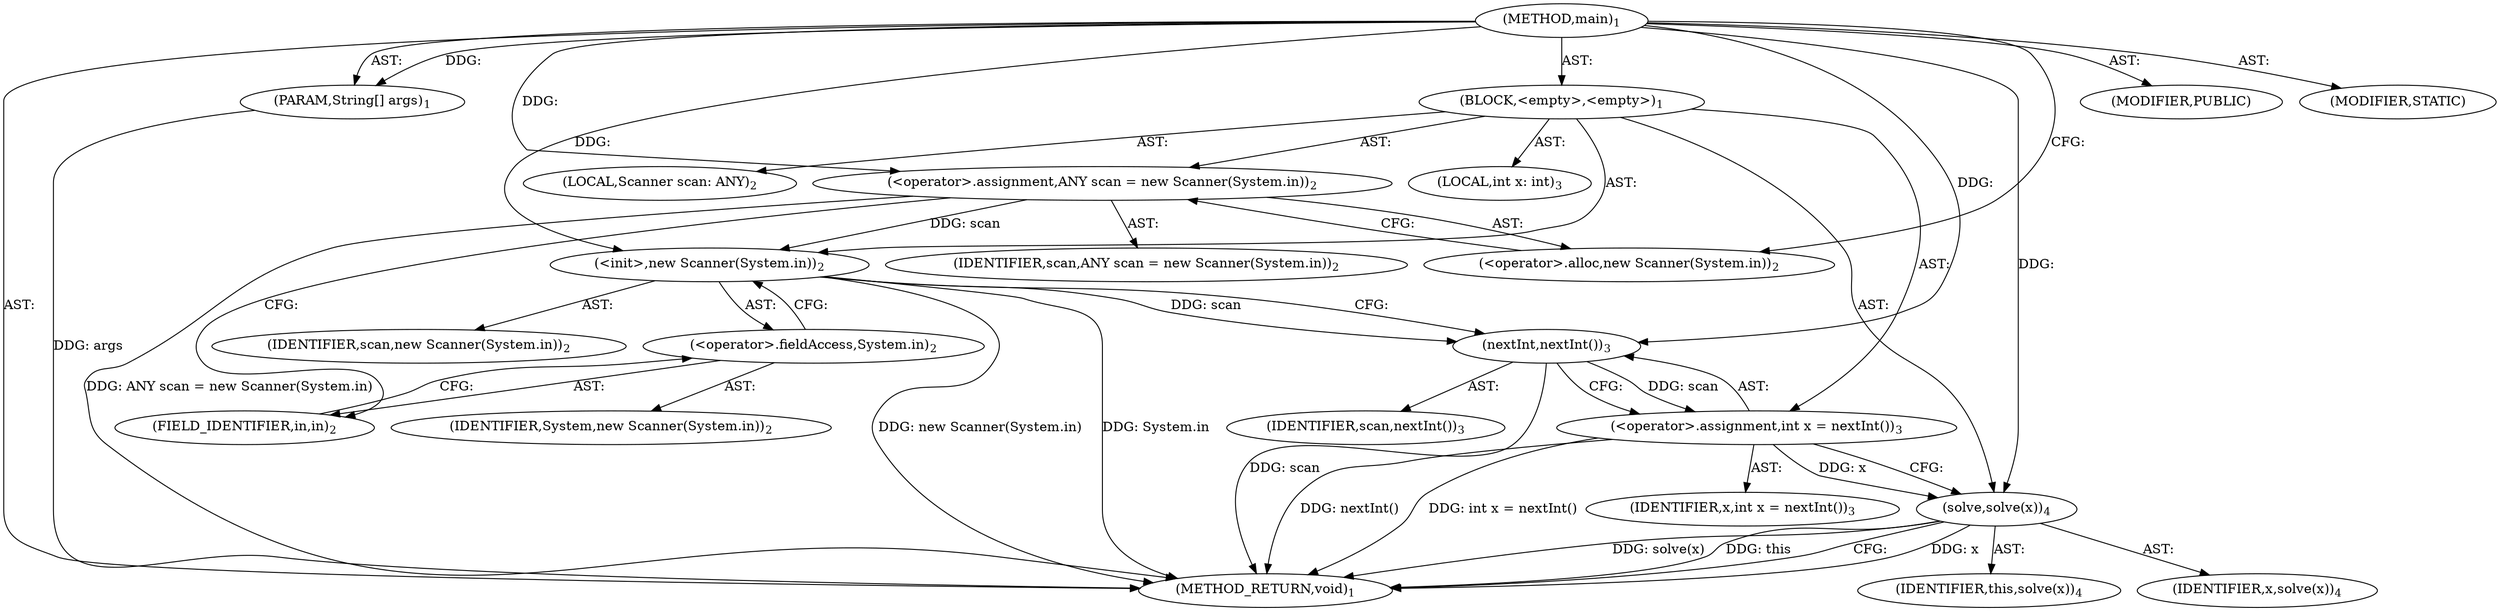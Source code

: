 digraph "main" {  
"19" [label = <(METHOD,main)<SUB>1</SUB>> ]
"20" [label = <(PARAM,String[] args)<SUB>1</SUB>> ]
"21" [label = <(BLOCK,&lt;empty&gt;,&lt;empty&gt;)<SUB>1</SUB>> ]
"4" [label = <(LOCAL,Scanner scan: ANY)<SUB>2</SUB>> ]
"22" [label = <(&lt;operator&gt;.assignment,ANY scan = new Scanner(System.in))<SUB>2</SUB>> ]
"23" [label = <(IDENTIFIER,scan,ANY scan = new Scanner(System.in))<SUB>2</SUB>> ]
"24" [label = <(&lt;operator&gt;.alloc,new Scanner(System.in))<SUB>2</SUB>> ]
"25" [label = <(&lt;init&gt;,new Scanner(System.in))<SUB>2</SUB>> ]
"3" [label = <(IDENTIFIER,scan,new Scanner(System.in))<SUB>2</SUB>> ]
"26" [label = <(&lt;operator&gt;.fieldAccess,System.in)<SUB>2</SUB>> ]
"27" [label = <(IDENTIFIER,System,new Scanner(System.in))<SUB>2</SUB>> ]
"28" [label = <(FIELD_IDENTIFIER,in,in)<SUB>2</SUB>> ]
"29" [label = <(LOCAL,int x: int)<SUB>3</SUB>> ]
"30" [label = <(&lt;operator&gt;.assignment,int x = nextInt())<SUB>3</SUB>> ]
"31" [label = <(IDENTIFIER,x,int x = nextInt())<SUB>3</SUB>> ]
"32" [label = <(nextInt,nextInt())<SUB>3</SUB>> ]
"33" [label = <(IDENTIFIER,scan,nextInt())<SUB>3</SUB>> ]
"34" [label = <(solve,solve(x))<SUB>4</SUB>> ]
"35" [label = <(IDENTIFIER,this,solve(x))<SUB>4</SUB>> ]
"36" [label = <(IDENTIFIER,x,solve(x))<SUB>4</SUB>> ]
"37" [label = <(MODIFIER,PUBLIC)> ]
"38" [label = <(MODIFIER,STATIC)> ]
"39" [label = <(METHOD_RETURN,void)<SUB>1</SUB>> ]
  "19" -> "20"  [ label = "AST: "] 
  "19" -> "21"  [ label = "AST: "] 
  "19" -> "37"  [ label = "AST: "] 
  "19" -> "38"  [ label = "AST: "] 
  "19" -> "39"  [ label = "AST: "] 
  "21" -> "4"  [ label = "AST: "] 
  "21" -> "22"  [ label = "AST: "] 
  "21" -> "25"  [ label = "AST: "] 
  "21" -> "29"  [ label = "AST: "] 
  "21" -> "30"  [ label = "AST: "] 
  "21" -> "34"  [ label = "AST: "] 
  "22" -> "23"  [ label = "AST: "] 
  "22" -> "24"  [ label = "AST: "] 
  "25" -> "3"  [ label = "AST: "] 
  "25" -> "26"  [ label = "AST: "] 
  "26" -> "27"  [ label = "AST: "] 
  "26" -> "28"  [ label = "AST: "] 
  "30" -> "31"  [ label = "AST: "] 
  "30" -> "32"  [ label = "AST: "] 
  "32" -> "33"  [ label = "AST: "] 
  "34" -> "35"  [ label = "AST: "] 
  "34" -> "36"  [ label = "AST: "] 
  "22" -> "28"  [ label = "CFG: "] 
  "25" -> "32"  [ label = "CFG: "] 
  "30" -> "34"  [ label = "CFG: "] 
  "34" -> "39"  [ label = "CFG: "] 
  "24" -> "22"  [ label = "CFG: "] 
  "26" -> "25"  [ label = "CFG: "] 
  "32" -> "30"  [ label = "CFG: "] 
  "28" -> "26"  [ label = "CFG: "] 
  "19" -> "24"  [ label = "CFG: "] 
  "20" -> "39"  [ label = "DDG: args"] 
  "22" -> "39"  [ label = "DDG: ANY scan = new Scanner(System.in)"] 
  "25" -> "39"  [ label = "DDG: System.in"] 
  "25" -> "39"  [ label = "DDG: new Scanner(System.in)"] 
  "32" -> "39"  [ label = "DDG: scan"] 
  "30" -> "39"  [ label = "DDG: nextInt()"] 
  "30" -> "39"  [ label = "DDG: int x = nextInt()"] 
  "34" -> "39"  [ label = "DDG: x"] 
  "34" -> "39"  [ label = "DDG: solve(x)"] 
  "34" -> "39"  [ label = "DDG: this"] 
  "19" -> "20"  [ label = "DDG: "] 
  "19" -> "22"  [ label = "DDG: "] 
  "32" -> "30"  [ label = "DDG: scan"] 
  "22" -> "25"  [ label = "DDG: scan"] 
  "19" -> "25"  [ label = "DDG: "] 
  "19" -> "34"  [ label = "DDG: "] 
  "30" -> "34"  [ label = "DDG: x"] 
  "25" -> "32"  [ label = "DDG: scan"] 
  "19" -> "32"  [ label = "DDG: "] 
}
